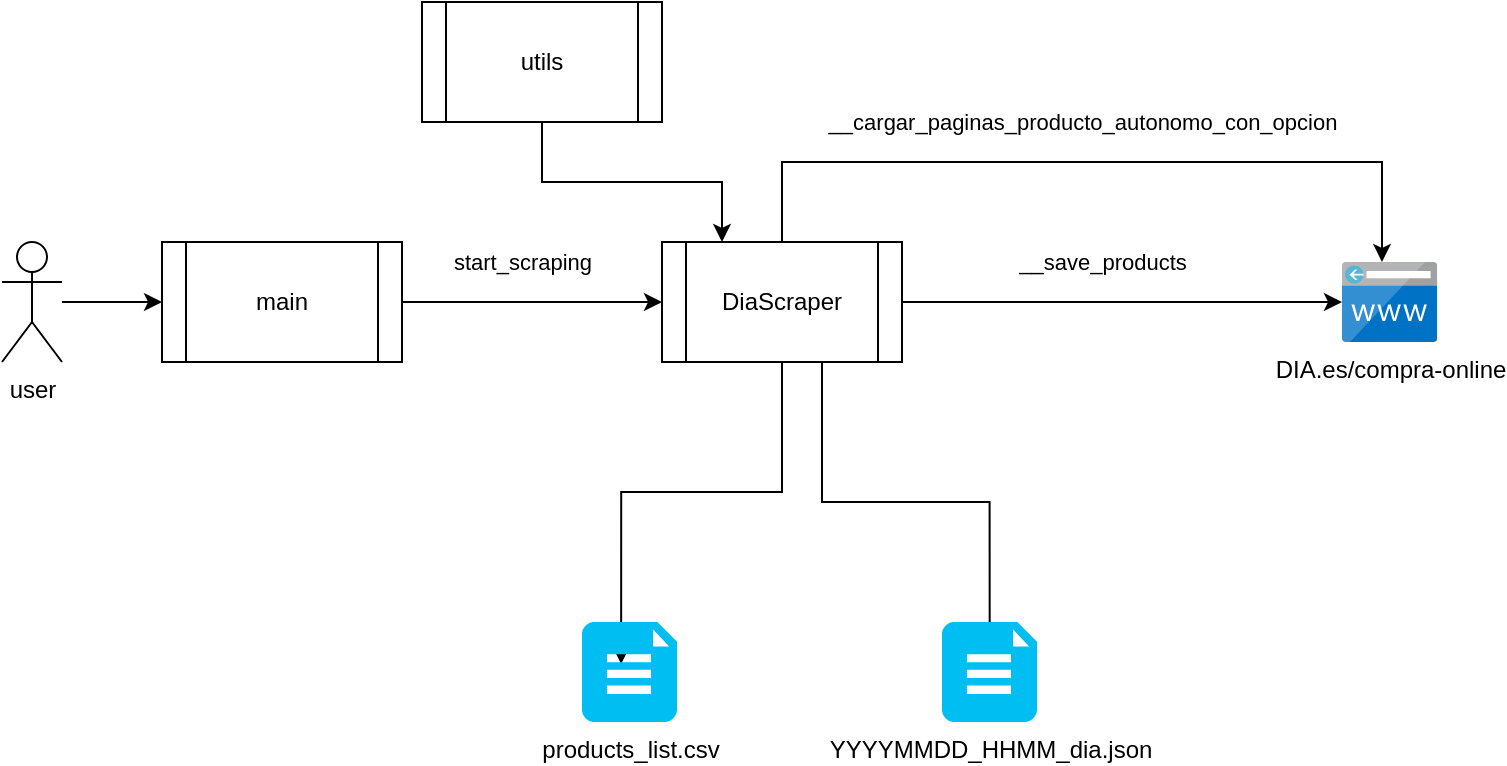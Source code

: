 <mxfile version="20.3.0" type="device"><diagram id="p2ATk4UKt3Bv-NEzFjB0" name="Page-1"><mxGraphModel dx="977" dy="608" grid="1" gridSize="10" guides="1" tooltips="1" connect="1" arrows="1" fold="1" page="1" pageScale="1" pageWidth="827" pageHeight="1169" math="0" shadow="0"><root><mxCell id="0"/><mxCell id="1" parent="0"/><mxCell id="OQooCJtFr1opEy_-leEv-11" style="edgeStyle=orthogonalEdgeStyle;rounded=0;orthogonalLoop=1;jettySize=auto;html=1;" edge="1" parent="1" source="BZAW36Sh3tjM77XknDDD-1" target="OQooCJtFr1opEy_-leEv-10"><mxGeometry relative="1" as="geometry"/></mxCell><mxCell id="BZAW36Sh3tjM77XknDDD-1" value="user&lt;br&gt;" style="shape=umlActor;verticalLabelPosition=bottom;verticalAlign=top;html=1;outlineConnect=0;" parent="1" vertex="1"><mxGeometry x="10" y="170" width="30" height="60" as="geometry"/></mxCell><mxCell id="OQooCJtFr1opEy_-leEv-2" value="__cargar_paginas_producto_autonomo_con_opcion" style="edgeStyle=orthogonalEdgeStyle;rounded=0;orthogonalLoop=1;jettySize=auto;html=1;" edge="1" parent="1" source="BZAW36Sh3tjM77XknDDD-2" target="OQooCJtFr1opEy_-leEv-1"><mxGeometry x="-0.026" y="20" relative="1" as="geometry"><Array as="points"><mxPoint x="400" y="130"/><mxPoint x="700" y="130"/></Array><mxPoint as="offset"/></mxGeometry></mxCell><mxCell id="OQooCJtFr1opEy_-leEv-16" style="edgeStyle=orthogonalEdgeStyle;rounded=0;orthogonalLoop=1;jettySize=auto;html=1;entryX=0.412;entryY=0.42;entryDx=0;entryDy=0;entryPerimeter=0;" edge="1" parent="1" source="BZAW36Sh3tjM77XknDDD-2" target="OQooCJtFr1opEy_-leEv-7"><mxGeometry relative="1" as="geometry"/></mxCell><mxCell id="OQooCJtFr1opEy_-leEv-17" style="edgeStyle=orthogonalEdgeStyle;rounded=0;orthogonalLoop=1;jettySize=auto;html=1;entryX=0.502;entryY=0.203;entryDx=0;entryDy=0;entryPerimeter=0;" edge="1" parent="1" source="BZAW36Sh3tjM77XknDDD-2" target="OQooCJtFr1opEy_-leEv-14"><mxGeometry relative="1" as="geometry"><Array as="points"><mxPoint x="420" y="300"/><mxPoint x="504" y="300"/></Array></mxGeometry></mxCell><mxCell id="OQooCJtFr1opEy_-leEv-25" value="__save_products" style="edgeStyle=orthogonalEdgeStyle;rounded=0;orthogonalLoop=1;jettySize=auto;html=1;" edge="1" parent="1" source="BZAW36Sh3tjM77XknDDD-2" target="OQooCJtFr1opEy_-leEv-1"><mxGeometry x="-0.091" y="20" relative="1" as="geometry"><mxPoint as="offset"/></mxGeometry></mxCell><mxCell id="BZAW36Sh3tjM77XknDDD-2" value="DiaScraper" style="shape=process;whiteSpace=wrap;html=1;backgroundOutline=1;" parent="1" vertex="1"><mxGeometry x="340" y="170" width="120" height="60" as="geometry"/></mxCell><mxCell id="OQooCJtFr1opEy_-leEv-7" value="products_list.csv&lt;br&gt;" style="verticalLabelPosition=bottom;html=1;verticalAlign=top;align=center;strokeColor=none;fillColor=#00BEF2;shape=mxgraph.azure.file_2;pointerEvents=1;" vertex="1" parent="1"><mxGeometry x="300" y="360" width="47.5" height="50" as="geometry"/></mxCell><mxCell id="OQooCJtFr1opEy_-leEv-22" value="start_scraping" style="edgeStyle=orthogonalEdgeStyle;rounded=0;orthogonalLoop=1;jettySize=auto;html=1;" edge="1" parent="1" source="OQooCJtFr1opEy_-leEv-10" target="BZAW36Sh3tjM77XknDDD-2"><mxGeometry x="-0.077" y="20" relative="1" as="geometry"><mxPoint as="offset"/></mxGeometry></mxCell><mxCell id="OQooCJtFr1opEy_-leEv-10" value="main" style="shape=process;whiteSpace=wrap;html=1;backgroundOutline=1;" vertex="1" parent="1"><mxGeometry x="90" y="170" width="120" height="60" as="geometry"/></mxCell><mxCell id="OQooCJtFr1opEy_-leEv-14" value="YYYYMMDD_HHMM_dia.json" style="verticalLabelPosition=bottom;html=1;verticalAlign=top;align=center;strokeColor=none;fillColor=#00BEF2;shape=mxgraph.azure.file_2;pointerEvents=1;" vertex="1" parent="1"><mxGeometry x="480" y="360" width="47.5" height="50" as="geometry"/></mxCell><mxCell id="OQooCJtFr1opEy_-leEv-1" value="DIA.es/compra-online" style="sketch=0;aspect=fixed;html=1;points=[];align=center;image;fontSize=12;image=img/lib/mscae/CustomDomain.svg;" vertex="1" parent="1"><mxGeometry x="680" y="180" width="47.62" height="40" as="geometry"/></mxCell><mxCell id="OQooCJtFr1opEy_-leEv-24" style="edgeStyle=orthogonalEdgeStyle;rounded=0;orthogonalLoop=1;jettySize=auto;html=1;entryX=0.25;entryY=0;entryDx=0;entryDy=0;" edge="1" parent="1" source="OQooCJtFr1opEy_-leEv-23" target="BZAW36Sh3tjM77XknDDD-2"><mxGeometry relative="1" as="geometry"/></mxCell><mxCell id="OQooCJtFr1opEy_-leEv-23" value="utils" style="shape=process;whiteSpace=wrap;html=1;backgroundOutline=1;" vertex="1" parent="1"><mxGeometry x="220" y="50" width="120" height="60" as="geometry"/></mxCell></root></mxGraphModel></diagram></mxfile>